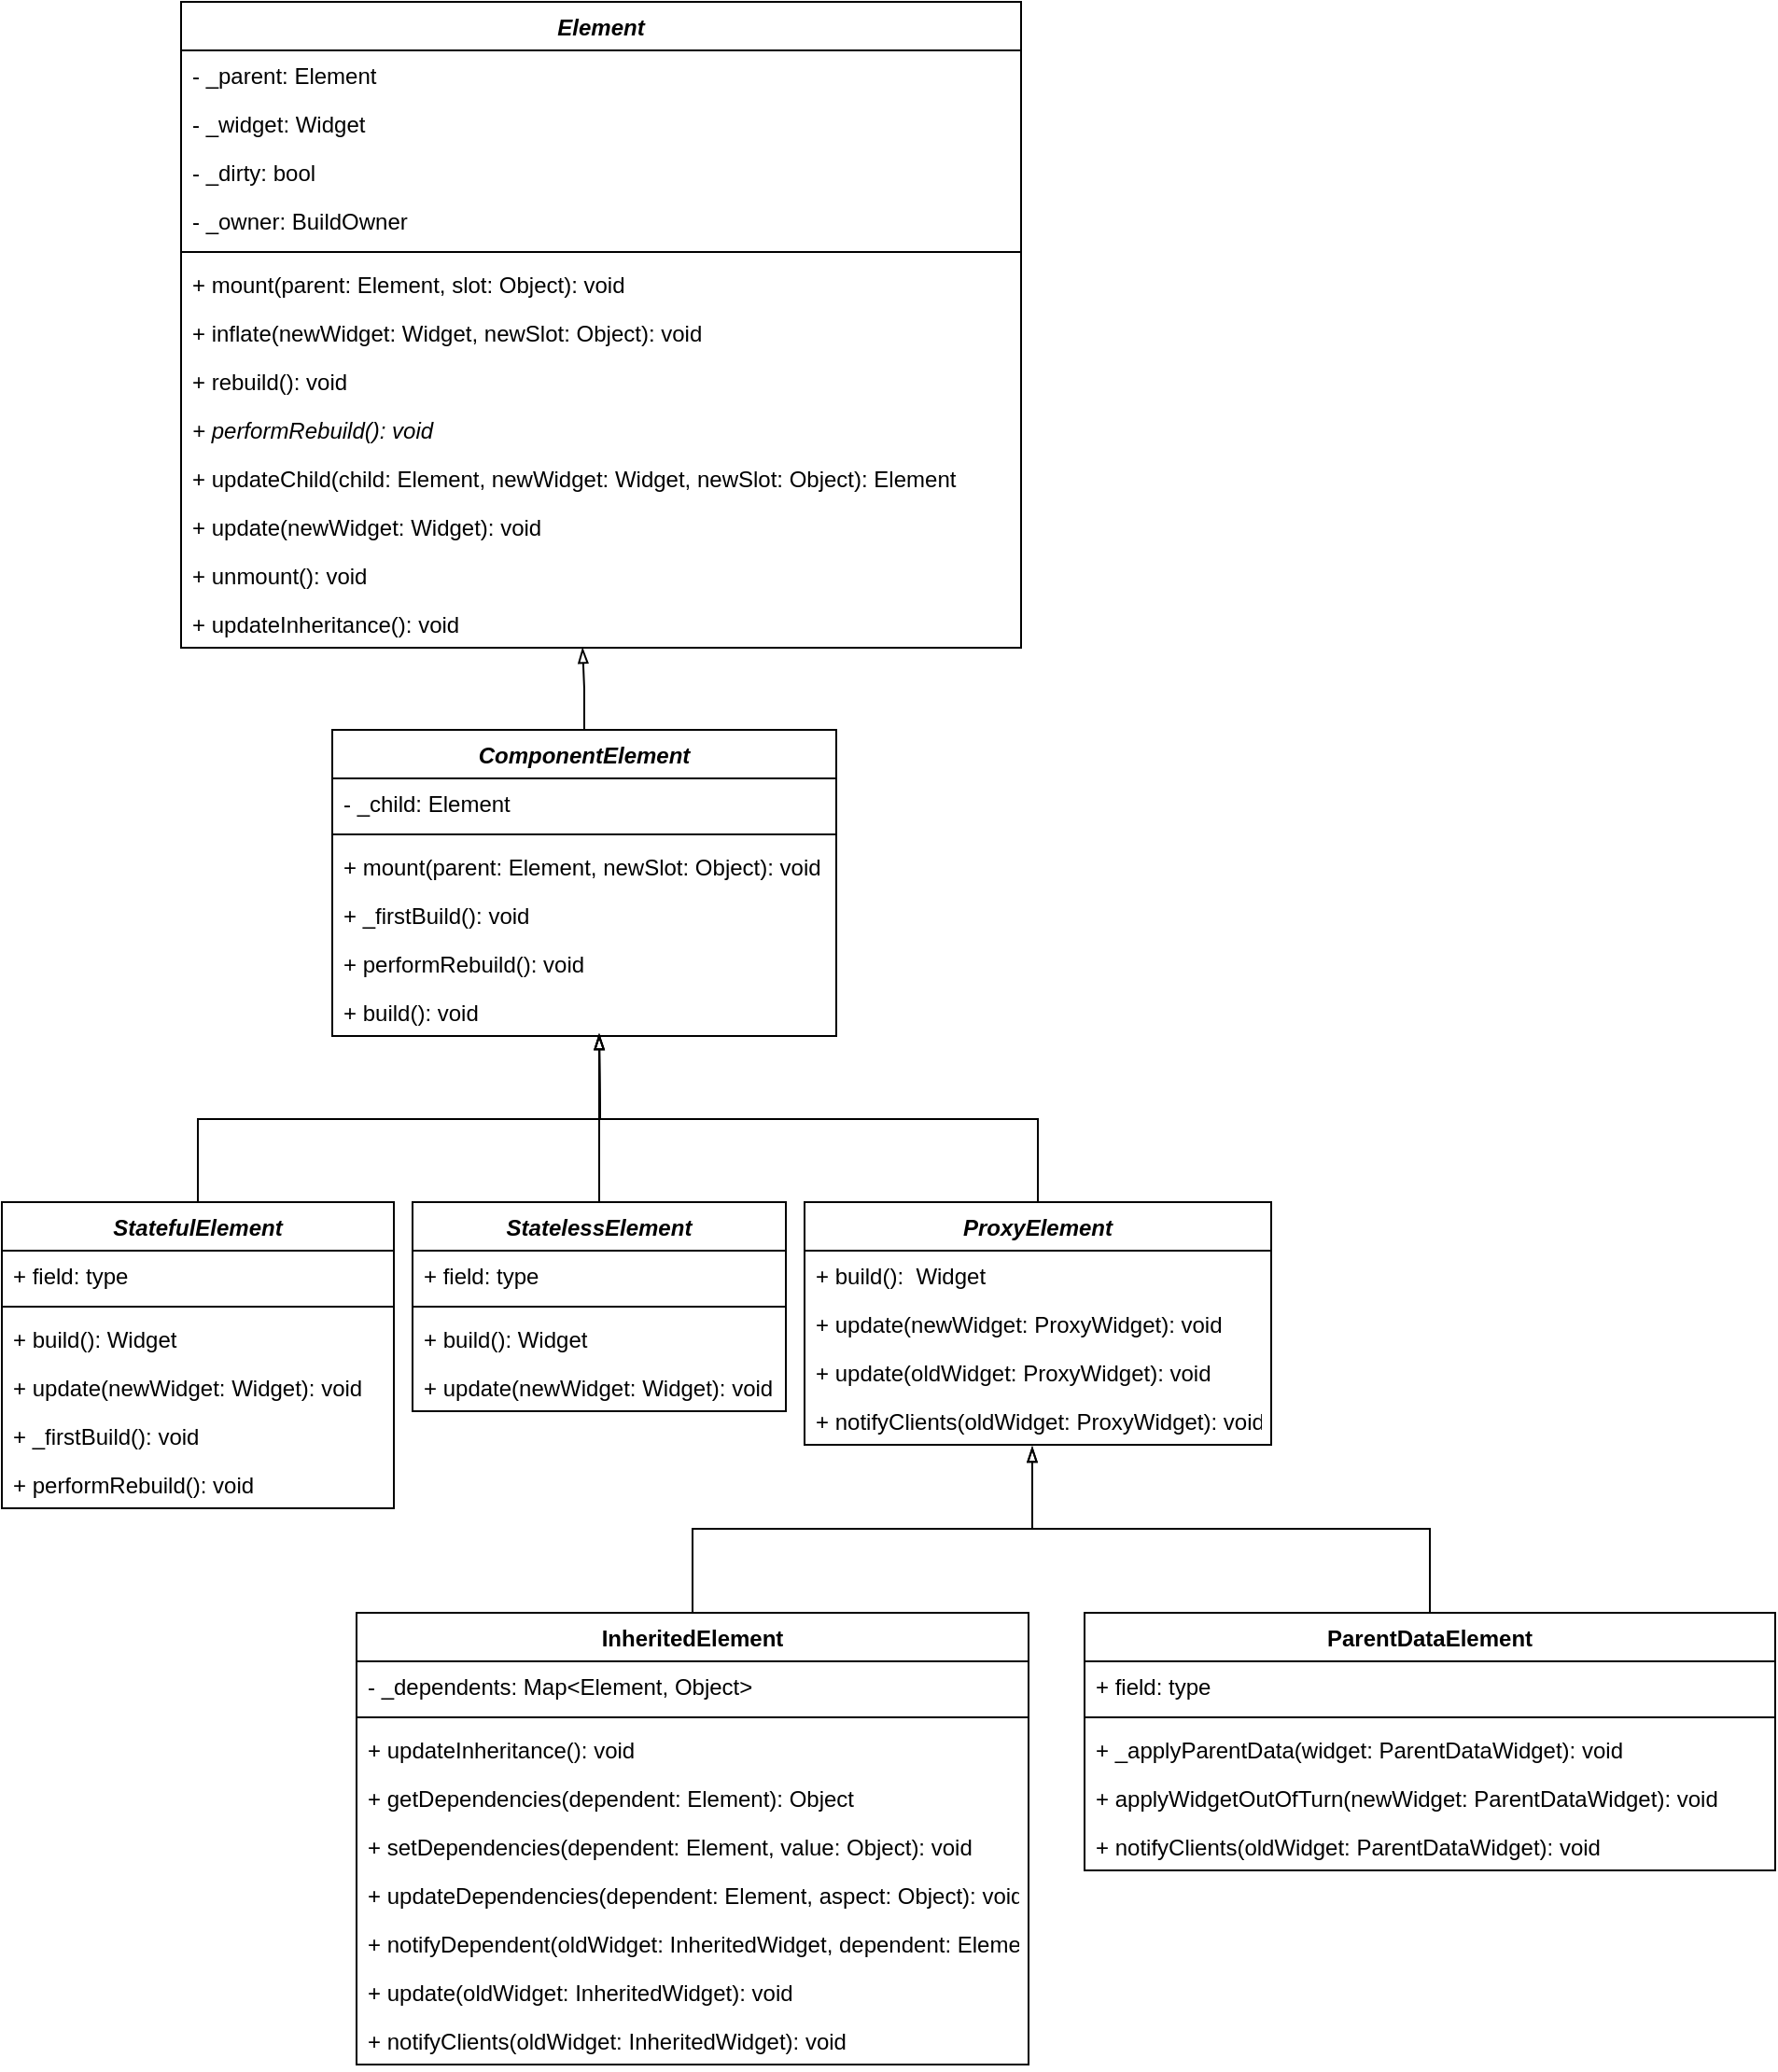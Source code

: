 <mxfile version="15.6.6" type="github">
  <diagram id="C5RBs43oDa-KdzZeNtuy" name="Page-1">
    <mxGraphModel dx="1298" dy="5405" grid="1" gridSize="10" guides="1" tooltips="1" connect="1" arrows="1" fold="1" page="1" pageScale="1" pageWidth="3300" pageHeight="4681" math="0" shadow="0">
      <root>
        <mxCell id="WIyWlLk6GJQsqaUBKTNV-0" />
        <mxCell id="WIyWlLk6GJQsqaUBKTNV-1" parent="WIyWlLk6GJQsqaUBKTNV-0" />
        <mxCell id="1NwB9sdRVlItmiaS9eB8-23" style="edgeStyle=orthogonalEdgeStyle;rounded=0;orthogonalLoop=1;jettySize=auto;html=1;exitX=0.5;exitY=0;exitDx=0;exitDy=0;entryX=0.478;entryY=1;entryDx=0;entryDy=0;entryPerimeter=0;labelBackgroundColor=default;fontColor=default;endArrow=blockThin;endFill=0;strokeColor=default;" edge="1" parent="WIyWlLk6GJQsqaUBKTNV-1" source="WD202V9lpQKG9HwLek08-4" target="LerAUGt3r7U3_QfFU6KK-37">
          <mxGeometry relative="1" as="geometry" />
        </mxCell>
        <mxCell id="WD202V9lpQKG9HwLek08-4" value="ComponentElement" style="swimlane;fontStyle=3;align=center;verticalAlign=top;childLayout=stackLayout;horizontal=1;startSize=26;horizontalStack=0;resizeParent=1;resizeParentMax=0;resizeLast=0;collapsible=1;marginBottom=0;fontColor=default;strokeColor=default;fillColor=default;" parent="WIyWlLk6GJQsqaUBKTNV-1" vertex="1">
          <mxGeometry x="317" y="380" width="270" height="164" as="geometry" />
        </mxCell>
        <mxCell id="WD202V9lpQKG9HwLek08-5" value="- _child: Element" style="text;strokeColor=none;fillColor=none;align=left;verticalAlign=top;spacingLeft=4;spacingRight=4;overflow=hidden;rotatable=0;points=[[0,0.5],[1,0.5]];portConstraint=eastwest;fontColor=default;" parent="WD202V9lpQKG9HwLek08-4" vertex="1">
          <mxGeometry y="26" width="270" height="26" as="geometry" />
        </mxCell>
        <mxCell id="WD202V9lpQKG9HwLek08-6" value="" style="line;strokeWidth=1;fillColor=none;align=left;verticalAlign=middle;spacingTop=-1;spacingLeft=3;spacingRight=3;rotatable=0;labelPosition=right;points=[];portConstraint=eastwest;fontColor=default;" parent="WD202V9lpQKG9HwLek08-4" vertex="1">
          <mxGeometry y="52" width="270" height="8" as="geometry" />
        </mxCell>
        <mxCell id="WD202V9lpQKG9HwLek08-7" value="+ mount(parent: Element, newSlot: Object): void" style="text;strokeColor=none;fillColor=none;align=left;verticalAlign=top;spacingLeft=4;spacingRight=4;overflow=hidden;rotatable=0;points=[[0,0.5],[1,0.5]];portConstraint=eastwest;fontColor=default;" parent="WD202V9lpQKG9HwLek08-4" vertex="1">
          <mxGeometry y="60" width="270" height="26" as="geometry" />
        </mxCell>
        <mxCell id="WD202V9lpQKG9HwLek08-58" value="+ _firstBuild(): void" style="text;strokeColor=none;fillColor=none;align=left;verticalAlign=top;spacingLeft=4;spacingRight=4;overflow=hidden;rotatable=0;points=[[0,0.5],[1,0.5]];portConstraint=eastwest;fontColor=default;" parent="WD202V9lpQKG9HwLek08-4" vertex="1">
          <mxGeometry y="86" width="270" height="26" as="geometry" />
        </mxCell>
        <mxCell id="LerAUGt3r7U3_QfFU6KK-0" value="+ performRebuild(): void" style="text;strokeColor=none;fillColor=none;align=left;verticalAlign=top;spacingLeft=4;spacingRight=4;overflow=hidden;rotatable=0;points=[[0,0.5],[1,0.5]];portConstraint=eastwest;fontColor=default;" parent="WD202V9lpQKG9HwLek08-4" vertex="1">
          <mxGeometry y="112" width="270" height="26" as="geometry" />
        </mxCell>
        <mxCell id="LerAUGt3r7U3_QfFU6KK-1" value="+ build(): void" style="text;strokeColor=none;fillColor=none;align=left;verticalAlign=top;spacingLeft=4;spacingRight=4;overflow=hidden;rotatable=0;points=[[0,0.5],[1,0.5]];portConstraint=eastwest;fontColor=default;" parent="WD202V9lpQKG9HwLek08-4" vertex="1">
          <mxGeometry y="138" width="270" height="26" as="geometry" />
        </mxCell>
        <mxCell id="WD202V9lpQKG9HwLek08-45" value="Element" style="swimlane;fontStyle=3;align=center;verticalAlign=top;childLayout=stackLayout;horizontal=1;startSize=26;horizontalStack=0;resizeParent=1;resizeParentMax=0;resizeLast=0;collapsible=1;marginBottom=0;shadow=0;fontColor=default;strokeColor=default;fillColor=default;" parent="WIyWlLk6GJQsqaUBKTNV-1" vertex="1">
          <mxGeometry x="236" y="-10" width="450" height="346" as="geometry" />
        </mxCell>
        <mxCell id="WD202V9lpQKG9HwLek08-49" value="- _parent: Element" style="text;strokeColor=none;fillColor=none;align=left;verticalAlign=top;spacingLeft=4;spacingRight=4;overflow=hidden;rotatable=0;points=[[0,0.5],[1,0.5]];portConstraint=eastwest;shadow=0;fontColor=default;startSize=26;" parent="WD202V9lpQKG9HwLek08-45" vertex="1">
          <mxGeometry y="26" width="450" height="26" as="geometry" />
        </mxCell>
        <mxCell id="WD202V9lpQKG9HwLek08-46" value="- _widget: Widget" style="text;strokeColor=none;fillColor=none;align=left;verticalAlign=top;spacingLeft=4;spacingRight=4;overflow=hidden;rotatable=0;points=[[0,0.5],[1,0.5]];portConstraint=eastwest;shadow=0;fontColor=default;startSize=26;" parent="WD202V9lpQKG9HwLek08-45" vertex="1">
          <mxGeometry y="52" width="450" height="26" as="geometry" />
        </mxCell>
        <mxCell id="WD202V9lpQKG9HwLek08-51" value="- _dirty: bool" style="text;strokeColor=none;fillColor=none;align=left;verticalAlign=top;spacingLeft=4;spacingRight=4;overflow=hidden;rotatable=0;points=[[0,0.5],[1,0.5]];portConstraint=eastwest;shadow=0;fontColor=default;startSize=26;" parent="WD202V9lpQKG9HwLek08-45" vertex="1">
          <mxGeometry y="78" width="450" height="26" as="geometry" />
        </mxCell>
        <mxCell id="WD202V9lpQKG9HwLek08-50" value="- _owner: BuildOwner" style="text;strokeColor=none;fillColor=none;align=left;verticalAlign=top;spacingLeft=4;spacingRight=4;overflow=hidden;rotatable=0;points=[[0,0.5],[1,0.5]];portConstraint=eastwest;shadow=0;fontColor=default;startSize=26;" parent="WD202V9lpQKG9HwLek08-45" vertex="1">
          <mxGeometry y="104" width="450" height="26" as="geometry" />
        </mxCell>
        <mxCell id="WD202V9lpQKG9HwLek08-47" value="" style="line;strokeWidth=1;fillColor=none;align=left;verticalAlign=middle;spacingTop=-1;spacingLeft=3;spacingRight=3;rotatable=0;labelPosition=right;points=[];portConstraint=eastwest;shadow=0;fontColor=default;startSize=26;" parent="WD202V9lpQKG9HwLek08-45" vertex="1">
          <mxGeometry y="130" width="450" height="8" as="geometry" />
        </mxCell>
        <mxCell id="WD202V9lpQKG9HwLek08-48" value="+ mount(parent: Element, slot: Object): void" style="text;strokeColor=none;fillColor=none;align=left;verticalAlign=top;spacingLeft=4;spacingRight=4;overflow=hidden;rotatable=0;points=[[0,0.5],[1,0.5]];portConstraint=eastwest;shadow=0;fontColor=default;startSize=26;" parent="WD202V9lpQKG9HwLek08-45" vertex="1">
          <mxGeometry y="138" width="450" height="26" as="geometry" />
        </mxCell>
        <mxCell id="WD202V9lpQKG9HwLek08-52" value="+ inflate(newWidget: Widget, newSlot: Object): void" style="text;strokeColor=none;fillColor=none;align=left;verticalAlign=top;spacingLeft=4;spacingRight=4;overflow=hidden;rotatable=0;points=[[0,0.5],[1,0.5]];portConstraint=eastwest;shadow=0;fontColor=default;startSize=26;" parent="WD202V9lpQKG9HwLek08-45" vertex="1">
          <mxGeometry y="164" width="450" height="26" as="geometry" />
        </mxCell>
        <mxCell id="WD202V9lpQKG9HwLek08-53" value="+ rebuild(): void" style="text;strokeColor=none;fillColor=none;align=left;verticalAlign=top;spacingLeft=4;spacingRight=4;overflow=hidden;rotatable=0;points=[[0,0.5],[1,0.5]];portConstraint=eastwest;shadow=0;fontColor=default;startSize=26;" parent="WD202V9lpQKG9HwLek08-45" vertex="1">
          <mxGeometry y="190" width="450" height="26" as="geometry" />
        </mxCell>
        <mxCell id="WD202V9lpQKG9HwLek08-54" value="+ performRebuild(): void" style="text;strokeColor=none;fillColor=none;align=left;verticalAlign=top;spacingLeft=4;spacingRight=4;overflow=hidden;rotatable=0;points=[[0,0.5],[1,0.5]];portConstraint=eastwest;shadow=0;fontColor=default;startSize=26;fontStyle=2" parent="WD202V9lpQKG9HwLek08-45" vertex="1">
          <mxGeometry y="216" width="450" height="26" as="geometry" />
        </mxCell>
        <mxCell id="WD202V9lpQKG9HwLek08-55" value="+ updateChild(child: Element, newWidget: Widget, newSlot: Object): Element" style="text;strokeColor=none;fillColor=none;align=left;verticalAlign=top;spacingLeft=4;spacingRight=4;overflow=hidden;rotatable=0;points=[[0,0.5],[1,0.5]];portConstraint=eastwest;shadow=0;fontColor=default;startSize=26;fontStyle=0" parent="WD202V9lpQKG9HwLek08-45" vertex="1">
          <mxGeometry y="242" width="450" height="26" as="geometry" />
        </mxCell>
        <mxCell id="WD202V9lpQKG9HwLek08-56" value="+ update(newWidget: Widget): void" style="text;strokeColor=none;fillColor=none;align=left;verticalAlign=top;spacingLeft=4;spacingRight=4;overflow=hidden;rotatable=0;points=[[0,0.5],[1,0.5]];portConstraint=eastwest;shadow=0;fontColor=default;startSize=26;fontStyle=0" parent="WD202V9lpQKG9HwLek08-45" vertex="1">
          <mxGeometry y="268" width="450" height="26" as="geometry" />
        </mxCell>
        <mxCell id="WD202V9lpQKG9HwLek08-57" value="+ unmount(): void" style="text;strokeColor=none;fillColor=none;align=left;verticalAlign=top;spacingLeft=4;spacingRight=4;overflow=hidden;rotatable=0;points=[[0,0.5],[1,0.5]];portConstraint=eastwest;shadow=0;fontColor=default;startSize=26;" parent="WD202V9lpQKG9HwLek08-45" vertex="1">
          <mxGeometry y="294" width="450" height="26" as="geometry" />
        </mxCell>
        <mxCell id="LerAUGt3r7U3_QfFU6KK-37" value="+ updateInheritance(): void" style="text;strokeColor=none;fillColor=none;align=left;verticalAlign=top;spacingLeft=4;spacingRight=4;overflow=hidden;rotatable=0;points=[[0,0.5],[1,0.5]];portConstraint=eastwest;shadow=0;fontColor=default;startSize=26;" parent="WD202V9lpQKG9HwLek08-45" vertex="1">
          <mxGeometry y="320" width="450" height="26" as="geometry" />
        </mxCell>
        <mxCell id="1NwB9sdRVlItmiaS9eB8-13" style="edgeStyle=orthogonalEdgeStyle;rounded=0;orthogonalLoop=1;jettySize=auto;html=1;exitX=0.5;exitY=0;exitDx=0;exitDy=0;entryX=0.488;entryY=1.038;entryDx=0;entryDy=0;entryPerimeter=0;labelBackgroundColor=default;fontColor=default;endArrow=blockThin;endFill=0;strokeColor=default;" edge="1" parent="WIyWlLk6GJQsqaUBKTNV-1" source="WD202V9lpQKG9HwLek08-63" target="LerAUGt3r7U3_QfFU6KK-36">
          <mxGeometry relative="1" as="geometry" />
        </mxCell>
        <mxCell id="WD202V9lpQKG9HwLek08-63" value="InheritedElement" style="swimlane;fontStyle=1;align=center;verticalAlign=top;childLayout=stackLayout;horizontal=1;startSize=26;horizontalStack=0;resizeParent=1;resizeParentMax=0;resizeLast=0;collapsible=1;marginBottom=0;shadow=0;fontColor=default;strokeColor=default;fillColor=default;" parent="WIyWlLk6GJQsqaUBKTNV-1" vertex="1">
          <mxGeometry x="330" y="853" width="360" height="242" as="geometry" />
        </mxCell>
        <mxCell id="WD202V9lpQKG9HwLek08-64" value="- _dependents: Map&lt;Element, Object&gt;" style="text;strokeColor=none;fillColor=none;align=left;verticalAlign=top;spacingLeft=4;spacingRight=4;overflow=hidden;rotatable=0;points=[[0,0.5],[1,0.5]];portConstraint=eastwest;shadow=0;fontColor=default;startSize=26;" parent="WD202V9lpQKG9HwLek08-63" vertex="1">
          <mxGeometry y="26" width="360" height="26" as="geometry" />
        </mxCell>
        <mxCell id="WD202V9lpQKG9HwLek08-65" value="" style="line;strokeWidth=1;fillColor=none;align=left;verticalAlign=middle;spacingTop=-1;spacingLeft=3;spacingRight=3;rotatable=0;labelPosition=right;points=[];portConstraint=eastwest;shadow=0;fontColor=default;startSize=26;" parent="WD202V9lpQKG9HwLek08-63" vertex="1">
          <mxGeometry y="52" width="360" height="8" as="geometry" />
        </mxCell>
        <mxCell id="WD202V9lpQKG9HwLek08-66" value="+ updateInheritance(): void" style="text;strokeColor=none;fillColor=none;align=left;verticalAlign=top;spacingLeft=4;spacingRight=4;overflow=hidden;rotatable=0;points=[[0,0.5],[1,0.5]];portConstraint=eastwest;shadow=0;fontColor=default;startSize=26;" parent="WD202V9lpQKG9HwLek08-63" vertex="1">
          <mxGeometry y="60" width="360" height="26" as="geometry" />
        </mxCell>
        <mxCell id="1NwB9sdRVlItmiaS9eB8-0" value="+ getDependencies(dependent: Element): Object" style="text;strokeColor=none;fillColor=none;align=left;verticalAlign=top;spacingLeft=4;spacingRight=4;overflow=hidden;rotatable=0;points=[[0,0.5],[1,0.5]];portConstraint=eastwest;shadow=0;fontColor=default;startSize=26;" vertex="1" parent="WD202V9lpQKG9HwLek08-63">
          <mxGeometry y="86" width="360" height="26" as="geometry" />
        </mxCell>
        <mxCell id="1NwB9sdRVlItmiaS9eB8-1" value="+ setDependencies(dependent: Element, value: Object): void" style="text;strokeColor=none;fillColor=none;align=left;verticalAlign=top;spacingLeft=4;spacingRight=4;overflow=hidden;rotatable=0;points=[[0,0.5],[1,0.5]];portConstraint=eastwest;shadow=0;fontColor=default;startSize=26;" vertex="1" parent="WD202V9lpQKG9HwLek08-63">
          <mxGeometry y="112" width="360" height="26" as="geometry" />
        </mxCell>
        <mxCell id="1NwB9sdRVlItmiaS9eB8-2" value="+ updateDependencies(dependent: Element, aspect: Object): void" style="text;strokeColor=none;fillColor=none;align=left;verticalAlign=top;spacingLeft=4;spacingRight=4;overflow=hidden;rotatable=0;points=[[0,0.5],[1,0.5]];portConstraint=eastwest;shadow=0;fontColor=default;startSize=26;" vertex="1" parent="WD202V9lpQKG9HwLek08-63">
          <mxGeometry y="138" width="360" height="26" as="geometry" />
        </mxCell>
        <mxCell id="1NwB9sdRVlItmiaS9eB8-3" value="+ notifyDependent(oldWidget: InheritedWidget, dependent: Element): void" style="text;strokeColor=none;fillColor=none;align=left;verticalAlign=top;spacingLeft=4;spacingRight=4;overflow=hidden;rotatable=0;points=[[0,0.5],[1,0.5]];portConstraint=eastwest;shadow=0;fontColor=default;startSize=26;" vertex="1" parent="WD202V9lpQKG9HwLek08-63">
          <mxGeometry y="164" width="360" height="26" as="geometry" />
        </mxCell>
        <mxCell id="1NwB9sdRVlItmiaS9eB8-4" value="+ update(oldWidget: InheritedWidget): void" style="text;strokeColor=none;fillColor=none;align=left;verticalAlign=top;spacingLeft=4;spacingRight=4;overflow=hidden;rotatable=0;points=[[0,0.5],[1,0.5]];portConstraint=eastwest;shadow=0;fontColor=default;startSize=26;" vertex="1" parent="WD202V9lpQKG9HwLek08-63">
          <mxGeometry y="190" width="360" height="26" as="geometry" />
        </mxCell>
        <mxCell id="1NwB9sdRVlItmiaS9eB8-5" value="+ notifyClients(oldWidget: InheritedWidget): void" style="text;strokeColor=none;fillColor=none;align=left;verticalAlign=top;spacingLeft=4;spacingRight=4;overflow=hidden;rotatable=0;points=[[0,0.5],[1,0.5]];portConstraint=eastwest;shadow=0;fontColor=default;startSize=26;" vertex="1" parent="WD202V9lpQKG9HwLek08-63">
          <mxGeometry y="216" width="360" height="26" as="geometry" />
        </mxCell>
        <mxCell id="1NwB9sdRVlItmiaS9eB8-12" style="edgeStyle=orthogonalEdgeStyle;rounded=0;orthogonalLoop=1;jettySize=auto;html=1;exitX=0.5;exitY=0;exitDx=0;exitDy=0;entryX=0.488;entryY=1.038;entryDx=0;entryDy=0;entryPerimeter=0;labelBackgroundColor=default;fontColor=default;endArrow=blockThin;endFill=0;strokeColor=default;" edge="1" parent="WIyWlLk6GJQsqaUBKTNV-1" source="WD202V9lpQKG9HwLek08-67" target="LerAUGt3r7U3_QfFU6KK-36">
          <mxGeometry relative="1" as="geometry" />
        </mxCell>
        <mxCell id="WD202V9lpQKG9HwLek08-67" value="ParentDataElement" style="swimlane;fontStyle=1;align=center;verticalAlign=top;childLayout=stackLayout;horizontal=1;startSize=26;horizontalStack=0;resizeParent=1;resizeParentMax=0;resizeLast=0;collapsible=1;marginBottom=0;shadow=0;fontColor=default;strokeColor=default;fillColor=default;" parent="WIyWlLk6GJQsqaUBKTNV-1" vertex="1">
          <mxGeometry x="720" y="853" width="370" height="138" as="geometry" />
        </mxCell>
        <mxCell id="WD202V9lpQKG9HwLek08-68" value="+ field: type" style="text;strokeColor=none;fillColor=none;align=left;verticalAlign=top;spacingLeft=4;spacingRight=4;overflow=hidden;rotatable=0;points=[[0,0.5],[1,0.5]];portConstraint=eastwest;shadow=0;fontColor=default;startSize=26;" parent="WD202V9lpQKG9HwLek08-67" vertex="1">
          <mxGeometry y="26" width="370" height="26" as="geometry" />
        </mxCell>
        <mxCell id="WD202V9lpQKG9HwLek08-69" value="" style="line;strokeWidth=1;fillColor=none;align=left;verticalAlign=middle;spacingTop=-1;spacingLeft=3;spacingRight=3;rotatable=0;labelPosition=right;points=[];portConstraint=eastwest;shadow=0;fontColor=default;startSize=26;" parent="WD202V9lpQKG9HwLek08-67" vertex="1">
          <mxGeometry y="52" width="370" height="8" as="geometry" />
        </mxCell>
        <mxCell id="WD202V9lpQKG9HwLek08-70" value="+ _applyParentData(widget: ParentDataWidget): void" style="text;strokeColor=none;fillColor=none;align=left;verticalAlign=top;spacingLeft=4;spacingRight=4;overflow=hidden;rotatable=0;points=[[0,0.5],[1,0.5]];portConstraint=eastwest;shadow=0;fontColor=default;startSize=26;" parent="WD202V9lpQKG9HwLek08-67" vertex="1">
          <mxGeometry y="60" width="370" height="26" as="geometry" />
        </mxCell>
        <mxCell id="1NwB9sdRVlItmiaS9eB8-6" value="+ applyWidgetOutOfTurn(newWidget: ParentDataWidget): void" style="text;strokeColor=none;fillColor=none;align=left;verticalAlign=top;spacingLeft=4;spacingRight=4;overflow=hidden;rotatable=0;points=[[0,0.5],[1,0.5]];portConstraint=eastwest;shadow=0;fontColor=default;startSize=26;" vertex="1" parent="WD202V9lpQKG9HwLek08-67">
          <mxGeometry y="86" width="370" height="26" as="geometry" />
        </mxCell>
        <mxCell id="1NwB9sdRVlItmiaS9eB8-7" value="+ notifyClients(oldWidget: ParentDataWidget): void" style="text;strokeColor=none;fillColor=none;align=left;verticalAlign=top;spacingLeft=4;spacingRight=4;overflow=hidden;rotatable=0;points=[[0,0.5],[1,0.5]];portConstraint=eastwest;shadow=0;fontColor=default;startSize=26;" vertex="1" parent="WD202V9lpQKG9HwLek08-67">
          <mxGeometry y="112" width="370" height="26" as="geometry" />
        </mxCell>
        <mxCell id="1NwB9sdRVlItmiaS9eB8-19" style="edgeStyle=orthogonalEdgeStyle;rounded=0;orthogonalLoop=1;jettySize=auto;html=1;exitX=0.5;exitY=0;exitDx=0;exitDy=0;labelBackgroundColor=default;fontColor=default;endArrow=blockThin;endFill=0;strokeColor=default;" edge="1" parent="WIyWlLk6GJQsqaUBKTNV-1" source="LerAUGt3r7U3_QfFU6KK-9">
          <mxGeometry relative="1" as="geometry">
            <mxPoint x="460" y="543" as="targetPoint" />
          </mxGeometry>
        </mxCell>
        <mxCell id="LerAUGt3r7U3_QfFU6KK-9" value="StatefulElement" style="swimlane;fontStyle=3;align=center;verticalAlign=top;childLayout=stackLayout;horizontal=1;startSize=26;horizontalStack=0;resizeParent=1;resizeParentMax=0;resizeLast=0;collapsible=1;marginBottom=0;fontColor=default;strokeColor=default;fillColor=default;" parent="WIyWlLk6GJQsqaUBKTNV-1" vertex="1">
          <mxGeometry x="140" y="633" width="210" height="164" as="geometry" />
        </mxCell>
        <mxCell id="LerAUGt3r7U3_QfFU6KK-10" value="+ field: type" style="text;strokeColor=none;fillColor=none;align=left;verticalAlign=top;spacingLeft=4;spacingRight=4;overflow=hidden;rotatable=0;points=[[0,0.5],[1,0.5]];portConstraint=eastwest;fontColor=default;" parent="LerAUGt3r7U3_QfFU6KK-9" vertex="1">
          <mxGeometry y="26" width="210" height="26" as="geometry" />
        </mxCell>
        <mxCell id="LerAUGt3r7U3_QfFU6KK-11" value="" style="line;strokeWidth=1;fillColor=none;align=left;verticalAlign=middle;spacingTop=-1;spacingLeft=3;spacingRight=3;rotatable=0;labelPosition=right;points=[];portConstraint=eastwest;fontColor=default;" parent="LerAUGt3r7U3_QfFU6KK-9" vertex="1">
          <mxGeometry y="52" width="210" height="8" as="geometry" />
        </mxCell>
        <mxCell id="LerAUGt3r7U3_QfFU6KK-12" value="+ build(): Widget" style="text;strokeColor=none;fillColor=none;align=left;verticalAlign=top;spacingLeft=4;spacingRight=4;overflow=hidden;rotatable=0;points=[[0,0.5],[1,0.5]];portConstraint=eastwest;fontColor=default;" parent="LerAUGt3r7U3_QfFU6KK-9" vertex="1">
          <mxGeometry y="60" width="210" height="26" as="geometry" />
        </mxCell>
        <mxCell id="LerAUGt3r7U3_QfFU6KK-13" value="+ update(newWidget: Widget): void" style="text;strokeColor=none;fillColor=none;align=left;verticalAlign=top;spacingLeft=4;spacingRight=4;overflow=hidden;rotatable=0;points=[[0,0.5],[1,0.5]];portConstraint=eastwest;fontColor=default;" parent="LerAUGt3r7U3_QfFU6KK-9" vertex="1">
          <mxGeometry y="86" width="210" height="26" as="geometry" />
        </mxCell>
        <mxCell id="LerAUGt3r7U3_QfFU6KK-14" value="+ _firstBuild(): void" style="text;strokeColor=none;fillColor=none;align=left;verticalAlign=top;spacingLeft=4;spacingRight=4;overflow=hidden;rotatable=0;points=[[0,0.5],[1,0.5]];portConstraint=eastwest;fontColor=default;" parent="LerAUGt3r7U3_QfFU6KK-9" vertex="1">
          <mxGeometry y="112" width="210" height="26" as="geometry" />
        </mxCell>
        <mxCell id="LerAUGt3r7U3_QfFU6KK-21" value="+ performRebuild(): void" style="text;strokeColor=none;fillColor=none;align=left;verticalAlign=top;spacingLeft=4;spacingRight=4;overflow=hidden;rotatable=0;points=[[0,0.5],[1,0.5]];portConstraint=eastwest;fontColor=default;" parent="LerAUGt3r7U3_QfFU6KK-9" vertex="1">
          <mxGeometry y="138" width="210" height="26" as="geometry" />
        </mxCell>
        <mxCell id="1NwB9sdRVlItmiaS9eB8-20" style="edgeStyle=orthogonalEdgeStyle;rounded=0;orthogonalLoop=1;jettySize=auto;html=1;exitX=0.5;exitY=0;exitDx=0;exitDy=0;labelBackgroundColor=default;fontColor=default;endArrow=blockThin;endFill=0;strokeColor=default;" edge="1" parent="WIyWlLk6GJQsqaUBKTNV-1" source="LerAUGt3r7U3_QfFU6KK-22">
          <mxGeometry relative="1" as="geometry">
            <mxPoint x="460" y="543" as="targetPoint" />
          </mxGeometry>
        </mxCell>
        <mxCell id="LerAUGt3r7U3_QfFU6KK-22" value="StatelessElement" style="swimlane;fontStyle=3;align=center;verticalAlign=top;childLayout=stackLayout;horizontal=1;startSize=26;horizontalStack=0;resizeParent=1;resizeParentMax=0;resizeLast=0;collapsible=1;marginBottom=0;fontColor=default;strokeColor=default;fillColor=default;" parent="WIyWlLk6GJQsqaUBKTNV-1" vertex="1">
          <mxGeometry x="360" y="633" width="200" height="112" as="geometry" />
        </mxCell>
        <mxCell id="LerAUGt3r7U3_QfFU6KK-23" value="+ field: type" style="text;strokeColor=none;fillColor=none;align=left;verticalAlign=top;spacingLeft=4;spacingRight=4;overflow=hidden;rotatable=0;points=[[0,0.5],[1,0.5]];portConstraint=eastwest;fontColor=default;" parent="LerAUGt3r7U3_QfFU6KK-22" vertex="1">
          <mxGeometry y="26" width="200" height="26" as="geometry" />
        </mxCell>
        <mxCell id="LerAUGt3r7U3_QfFU6KK-24" value="" style="line;strokeWidth=1;fillColor=none;align=left;verticalAlign=middle;spacingTop=-1;spacingLeft=3;spacingRight=3;rotatable=0;labelPosition=right;points=[];portConstraint=eastwest;fontColor=default;" parent="LerAUGt3r7U3_QfFU6KK-22" vertex="1">
          <mxGeometry y="52" width="200" height="8" as="geometry" />
        </mxCell>
        <mxCell id="LerAUGt3r7U3_QfFU6KK-25" value="+ build(): Widget" style="text;strokeColor=none;fillColor=none;align=left;verticalAlign=top;spacingLeft=4;spacingRight=4;overflow=hidden;rotatable=0;points=[[0,0.5],[1,0.5]];portConstraint=eastwest;fontColor=default;" parent="LerAUGt3r7U3_QfFU6KK-22" vertex="1">
          <mxGeometry y="60" width="200" height="26" as="geometry" />
        </mxCell>
        <mxCell id="LerAUGt3r7U3_QfFU6KK-26" value="+ update(newWidget: Widget): void" style="text;strokeColor=none;fillColor=none;align=left;verticalAlign=top;spacingLeft=4;spacingRight=4;overflow=hidden;rotatable=0;points=[[0,0.5],[1,0.5]];portConstraint=eastwest;fontColor=default;" parent="LerAUGt3r7U3_QfFU6KK-22" vertex="1">
          <mxGeometry y="86" width="200" height="26" as="geometry" />
        </mxCell>
        <mxCell id="1NwB9sdRVlItmiaS9eB8-22" style="edgeStyle=orthogonalEdgeStyle;rounded=0;orthogonalLoop=1;jettySize=auto;html=1;exitX=0.5;exitY=0;exitDx=0;exitDy=0;labelBackgroundColor=default;fontColor=default;endArrow=blockThin;endFill=0;strokeColor=default;" edge="1" parent="WIyWlLk6GJQsqaUBKTNV-1" source="LerAUGt3r7U3_QfFU6KK-30">
          <mxGeometry relative="1" as="geometry">
            <mxPoint x="460" y="543" as="targetPoint" />
          </mxGeometry>
        </mxCell>
        <mxCell id="LerAUGt3r7U3_QfFU6KK-30" value="ProxyElement" style="swimlane;fontStyle=3;align=center;verticalAlign=top;childLayout=stackLayout;horizontal=1;startSize=26;horizontalStack=0;resizeParent=1;resizeParentMax=0;resizeLast=0;collapsible=1;marginBottom=0;labelBackgroundColor=default;fontColor=default;strokeColor=default;fillColor=default;" parent="WIyWlLk6GJQsqaUBKTNV-1" vertex="1">
          <mxGeometry x="570" y="633" width="250" height="130" as="geometry" />
        </mxCell>
        <mxCell id="LerAUGt3r7U3_QfFU6KK-33" value="+ build():  Widget" style="text;strokeColor=none;fillColor=none;align=left;verticalAlign=top;spacingLeft=4;spacingRight=4;overflow=hidden;rotatable=0;points=[[0,0.5],[1,0.5]];portConstraint=eastwest;labelBackgroundColor=default;fontColor=default;" parent="LerAUGt3r7U3_QfFU6KK-30" vertex="1">
          <mxGeometry y="26" width="250" height="26" as="geometry" />
        </mxCell>
        <mxCell id="LerAUGt3r7U3_QfFU6KK-34" value="+ update(newWidget: ProxyWidget): void" style="text;strokeColor=none;fillColor=none;align=left;verticalAlign=top;spacingLeft=4;spacingRight=4;overflow=hidden;rotatable=0;points=[[0,0.5],[1,0.5]];portConstraint=eastwest;labelBackgroundColor=default;fontColor=default;" parent="LerAUGt3r7U3_QfFU6KK-30" vertex="1">
          <mxGeometry y="52" width="250" height="26" as="geometry" />
        </mxCell>
        <mxCell id="LerAUGt3r7U3_QfFU6KK-35" value="+ update(oldWidget: ProxyWidget): void" style="text;strokeColor=none;fillColor=none;align=left;verticalAlign=top;spacingLeft=4;spacingRight=4;overflow=hidden;rotatable=0;points=[[0,0.5],[1,0.5]];portConstraint=eastwest;labelBackgroundColor=default;fontColor=default;" parent="LerAUGt3r7U3_QfFU6KK-30" vertex="1">
          <mxGeometry y="78" width="250" height="26" as="geometry" />
        </mxCell>
        <mxCell id="LerAUGt3r7U3_QfFU6KK-36" value="+ notifyClients(oldWidget: ProxyWidget): void" style="text;strokeColor=none;fillColor=none;align=left;verticalAlign=top;spacingLeft=4;spacingRight=4;overflow=hidden;rotatable=0;points=[[0,0.5],[1,0.5]];portConstraint=eastwest;labelBackgroundColor=default;fontColor=default;" parent="LerAUGt3r7U3_QfFU6KK-30" vertex="1">
          <mxGeometry y="104" width="250" height="26" as="geometry" />
        </mxCell>
      </root>
    </mxGraphModel>
  </diagram>
</mxfile>
